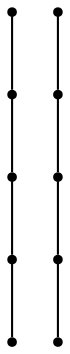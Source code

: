 graph {
  node [shape=point,comment="{\"directed\":false,\"doi\":\"10.1007/3-540-36151-0_26\",\"figure\":\"7 (2)\"}"]

  v0 [pos="766.042725245158,2325.912475585938"]
  v1 [pos="766.042725245158,2125.1249631245937"]
  v2 [pos="671.5541839599609,2325.912475585938"]
  v3 [pos="671.5541839599609,2125.1249631245937"]
  v4 [pos="577.0666758219402,2125.1249631245937"]
  v5 [pos="577.0666758219402,2325.912475585938"]
  v6 [pos="482.5791676839193,2325.912475585938"]
  v7 [pos="482.5791676839193,2125.1249631245937"]
  v8 [pos="388.0906184514364,2125.1249631245937"]
  v9 [pos="388.0906184514364,2325.912475585938"]

  v9 -- v6 [id="-3",pos="388.0906184514364,2325.912475585938 482.5791676839193,2325.912475585938 482.5791676839193,2325.912475585938 482.5791676839193,2325.912475585938"]
  v6 -- v5 [id="-4",pos="482.5791676839193,2325.912475585938 577.0666758219402,2325.912475585938 577.0666758219402,2325.912475585938 577.0666758219402,2325.912475585938"]
  v5 -- v2 [id="-5",pos="577.0666758219402,2325.912475585938 671.5541839599609,2325.912475585938 671.5541839599609,2325.912475585938 671.5541839599609,2325.912475585938"]
  v2 -- v0 [id="-6",pos="671.5541839599609,2325.912475585938 766.042725245158,2325.912475585938 766.042725245158,2325.912475585938 766.042725245158,2325.912475585938"]
  v8 -- v7 [id="-9",pos="388.0906184514364,2125.1249631245937 482.5791676839193,2125.1249631245937 482.5791676839193,2125.1249631245937 482.5791676839193,2125.1249631245937"]
  v7 -- v4 [id="-10",pos="482.5791676839193,2125.1249631245937 577.0666758219402,2125.1249631245937 577.0666758219402,2125.1249631245937 577.0666758219402,2125.1249631245937"]
  v4 -- v3 [id="-11",pos="577.0666758219402,2125.1249631245937 671.5541839599609,2125.1249631245937 671.5541839599609,2125.1249631245937 671.5541839599609,2125.1249631245937"]
  v3 -- v1 [id="-12",pos="671.5541839599609,2125.1249631245937 766.042725245158,2125.1249631245937 766.042725245158,2125.1249631245937 766.042725245158,2125.1249631245937"]
}